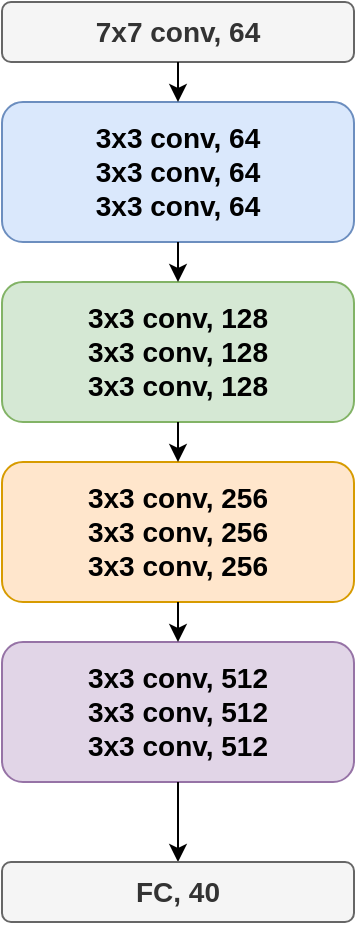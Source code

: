 <mxfile version="18.0.6" type="github">
  <diagram id="dfak9P4aBg5VRGbrMjbS" name="Page-1">
    <mxGraphModel dx="946" dy="620" grid="1" gridSize="10" guides="1" tooltips="1" connect="1" arrows="1" fold="1" page="1" pageScale="1" pageWidth="827" pageHeight="1169" math="0" shadow="0">
      <root>
        <mxCell id="0" />
        <mxCell id="1" parent="0" />
        <mxCell id="v1O0bBh__z1E16P5YVnx-1" value="&lt;b style=&quot;font-size: 14px;&quot;&gt;3x3 conv, 128&lt;br&gt;&lt;/b&gt;&lt;b style=&quot;font-size: 14px;&quot;&gt;3x3 conv, 128&lt;br&gt;&lt;/b&gt;&lt;b style=&quot;font-size: 14px;&quot;&gt;3x3 conv, 128&lt;/b&gt;&lt;b style=&quot;font-size: 14px;&quot;&gt;&lt;br&gt;&lt;/b&gt;" style="whiteSpace=wrap;html=1;fillColor=#d5e8d4;strokeColor=#82b366;imageAspect=1;rounded=1;" vertex="1" parent="1">
          <mxGeometry x="224" y="150" width="176" height="70" as="geometry" />
        </mxCell>
        <mxCell id="v1O0bBh__z1E16P5YVnx-2" value="&lt;b style=&quot;font-size: 14px;&quot;&gt;3x3 conv, 256&lt;br&gt;&lt;/b&gt;&lt;b style=&quot;font-size: 14px;&quot;&gt;3x3 conv, 256&lt;br&gt;&lt;/b&gt;&lt;b style=&quot;font-size: 14px;&quot;&gt;3x3 conv, 256&lt;/b&gt;&lt;b style=&quot;font-size: 14px;&quot;&gt;&lt;br&gt;&lt;/b&gt;" style="whiteSpace=wrap;html=1;fillColor=#ffe6cc;strokeColor=#d79b00;imageAspect=1;rounded=1;" vertex="1" parent="1">
          <mxGeometry x="224" y="240" width="176" height="70" as="geometry" />
        </mxCell>
        <mxCell id="v1O0bBh__z1E16P5YVnx-3" value="&lt;b style=&quot;font-size: 14px;&quot;&gt;3x3 conv, 512&lt;br&gt;&lt;/b&gt;&lt;b style=&quot;font-size: 14px;&quot;&gt;3x3 conv, 512&lt;br&gt;&lt;/b&gt;&lt;b style=&quot;font-size: 14px;&quot;&gt;3x3 conv, 512&lt;/b&gt;&lt;b style=&quot;font-size: 14px;&quot;&gt;&lt;br&gt;&lt;/b&gt;" style="whiteSpace=wrap;html=1;fillColor=#e1d5e7;strokeColor=#9673a6;imageAspect=1;rounded=1;" vertex="1" parent="1">
          <mxGeometry x="224" y="330" width="176" height="70" as="geometry" />
        </mxCell>
        <mxCell id="v1O0bBh__z1E16P5YVnx-4" value="&lt;font style=&quot;font-size: 14px;&quot;&gt;&lt;b&gt;3x3 conv, 64&lt;br&gt;&lt;/b&gt;&lt;b&gt;3x3 conv, 64&lt;br&gt;&lt;/b&gt;&lt;b&gt;3x3 conv, 64&lt;/b&gt;&lt;b&gt;&lt;br&gt;&lt;/b&gt;&lt;/font&gt;" style="whiteSpace=wrap;html=1;fillColor=#dae8fc;strokeColor=#6c8ebf;imageAspect=1;rounded=1;" vertex="1" parent="1">
          <mxGeometry x="224" y="60" width="176" height="70" as="geometry" />
        </mxCell>
        <mxCell id="v1O0bBh__z1E16P5YVnx-5" value="&lt;b&gt;&lt;font style=&quot;font-size: 14px;&quot;&gt;7x7 conv, 64&lt;/font&gt;&lt;/b&gt;" style="whiteSpace=wrap;html=1;fillColor=#f5f5f5;strokeColor=#666666;imageAspect=1;rounded=1;fontColor=#333333;" vertex="1" parent="1">
          <mxGeometry x="224" y="10" width="176" height="30" as="geometry" />
        </mxCell>
        <mxCell id="v1O0bBh__z1E16P5YVnx-6" value="" style="endArrow=classic;html=1;rounded=0;fontSize=14;exitX=0.5;exitY=1;exitDx=0;exitDy=0;entryX=0.5;entryY=0;entryDx=0;entryDy=0;" edge="1" parent="1" source="v1O0bBh__z1E16P5YVnx-5" target="v1O0bBh__z1E16P5YVnx-4">
          <mxGeometry width="50" height="50" relative="1" as="geometry">
            <mxPoint x="390" y="240" as="sourcePoint" />
            <mxPoint x="470" y="220" as="targetPoint" />
          </mxGeometry>
        </mxCell>
        <mxCell id="v1O0bBh__z1E16P5YVnx-7" value="" style="endArrow=classic;html=1;rounded=0;fontSize=14;entryX=0.5;entryY=0;entryDx=0;entryDy=0;" edge="1" parent="1" target="v1O0bBh__z1E16P5YVnx-1">
          <mxGeometry width="50" height="50" relative="1" as="geometry">
            <mxPoint x="312" y="130" as="sourcePoint" />
            <mxPoint x="322" y="70" as="targetPoint" />
          </mxGeometry>
        </mxCell>
        <mxCell id="v1O0bBh__z1E16P5YVnx-8" value="" style="endArrow=classic;html=1;rounded=0;fontSize=14;exitX=0.5;exitY=1;exitDx=0;exitDy=0;entryX=0.5;entryY=0;entryDx=0;entryDy=0;" edge="1" parent="1" source="v1O0bBh__z1E16P5YVnx-1" target="v1O0bBh__z1E16P5YVnx-2">
          <mxGeometry width="50" height="50" relative="1" as="geometry">
            <mxPoint x="332" y="60" as="sourcePoint" />
            <mxPoint x="332" y="80" as="targetPoint" />
          </mxGeometry>
        </mxCell>
        <mxCell id="v1O0bBh__z1E16P5YVnx-9" value="" style="endArrow=classic;html=1;rounded=0;fontSize=14;entryX=0.5;entryY=0;entryDx=0;entryDy=0;" edge="1" parent="1" target="v1O0bBh__z1E16P5YVnx-3">
          <mxGeometry width="50" height="50" relative="1" as="geometry">
            <mxPoint x="312" y="310" as="sourcePoint" />
            <mxPoint x="342" y="90" as="targetPoint" />
          </mxGeometry>
        </mxCell>
        <mxCell id="v1O0bBh__z1E16P5YVnx-10" value="" style="endArrow=classic;html=1;rounded=0;fontSize=14;" edge="1" parent="1" source="v1O0bBh__z1E16P5YVnx-3">
          <mxGeometry width="50" height="50" relative="1" as="geometry">
            <mxPoint x="320" y="420" as="sourcePoint" />
            <mxPoint x="312" y="440" as="targetPoint" />
          </mxGeometry>
        </mxCell>
        <mxCell id="v1O0bBh__z1E16P5YVnx-11" value="&lt;b&gt;&lt;font style=&quot;font-size: 14px;&quot;&gt;FC, 40&lt;/font&gt;&lt;/b&gt;" style="whiteSpace=wrap;html=1;fillColor=#f5f5f5;strokeColor=#666666;imageAspect=1;rounded=1;fontColor=#333333;" vertex="1" parent="1">
          <mxGeometry x="224" y="440" width="176" height="30" as="geometry" />
        </mxCell>
      </root>
    </mxGraphModel>
  </diagram>
</mxfile>
